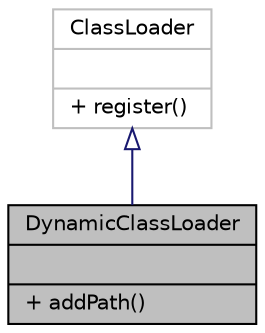 digraph "DynamicClassLoader"
{
 // INTERACTIVE_SVG=YES
 // LATEX_PDF_SIZE
  edge [fontname="Helvetica",fontsize="10",labelfontname="Helvetica",labelfontsize="10"];
  node [fontname="Helvetica",fontsize="10",shape=record];
  Node1 [label="{DynamicClassLoader\n||+ addPath()\l}",height=0.2,width=0.4,color="black", fillcolor="grey75", style="filled", fontcolor="black",tooltip=" "];
  Node2 -> Node1 [dir="back",color="midnightblue",fontsize="10",style="solid",arrowtail="onormal",fontname="Helvetica"];
  Node2 [label="{ClassLoader\n||+ register()\l}",height=0.2,width=0.4,color="grey75", fillcolor="white", style="filled",URL="$dc/de7/interface_class_loader.html",tooltip=" "];
}
